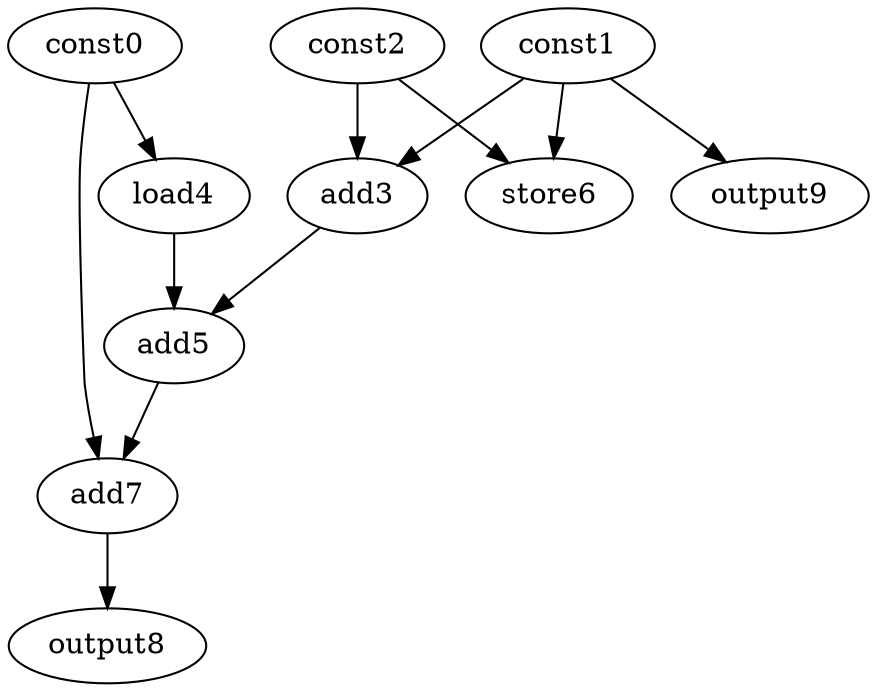 digraph G { 
const0[opcode=const]; 
const1[opcode=const]; 
const2[opcode=const]; 
add3[opcode=add]; 
load4[opcode=load]; 
add5[opcode=add]; 
store6[opcode=store]; 
add7[opcode=add]; 
output8[opcode=output]; 
output9[opcode=output]; 
const1->add3[operand=0];
const2->add3[operand=1];
const0->load4[operand=0];
const1->store6[operand=0];
const2->store6[operand=1];
const1->output9[operand=0];
add3->add5[operand=0];
load4->add5[operand=1];
const0->add7[operand=0];
add5->add7[operand=1];
add7->output8[operand=0];
}
